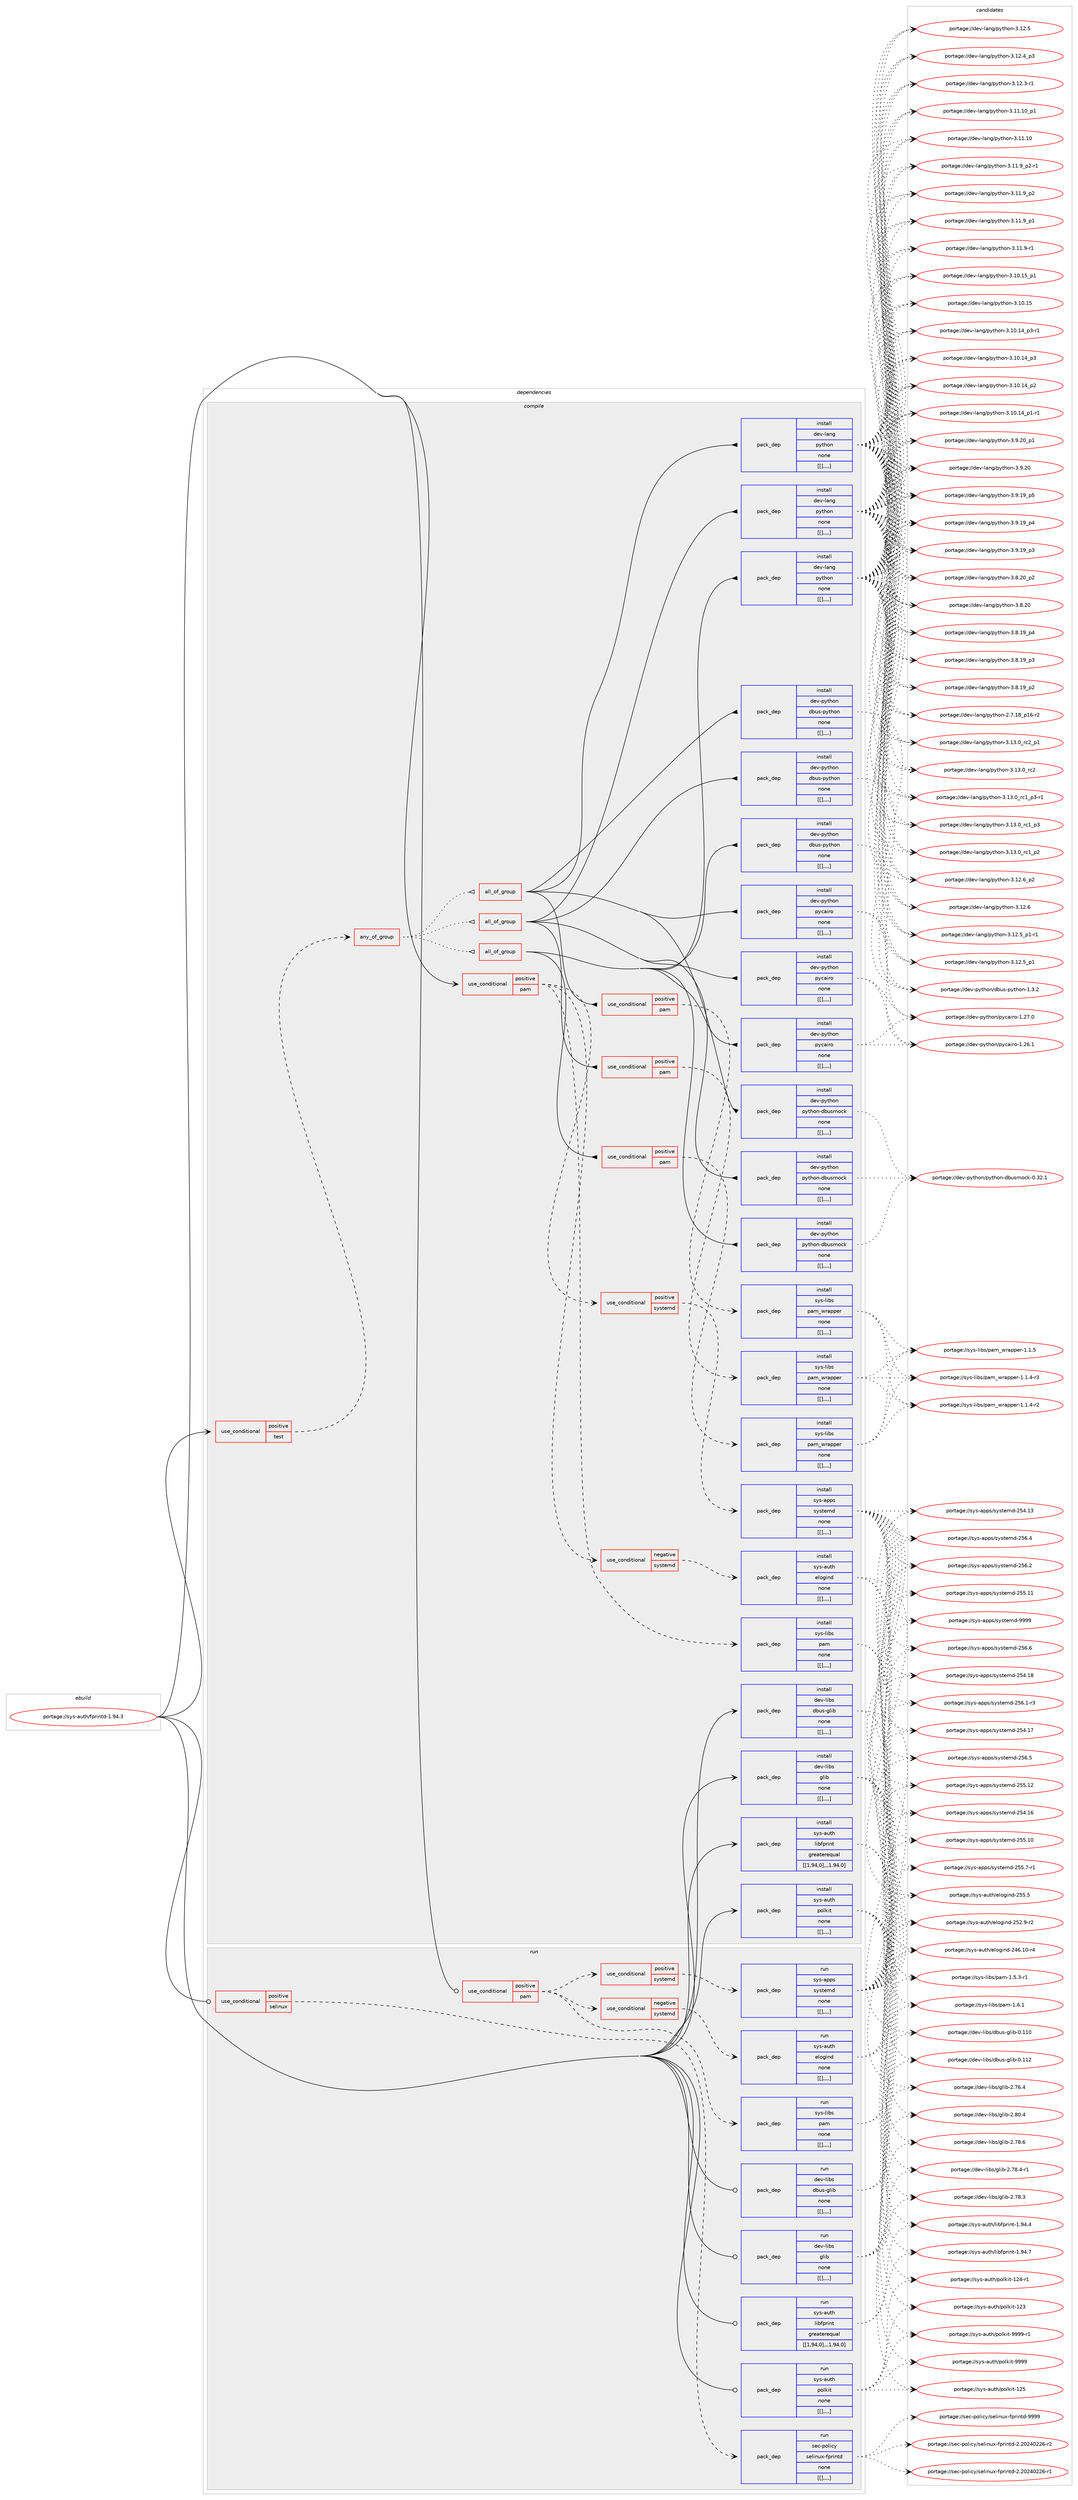 digraph prolog {

# *************
# Graph options
# *************

newrank=true;
concentrate=true;
compound=true;
graph [rankdir=LR,fontname=Helvetica,fontsize=10,ranksep=1.5];#, ranksep=2.5, nodesep=0.2];
edge  [arrowhead=vee];
node  [fontname=Helvetica,fontsize=10];

# **********
# The ebuild
# **********

subgraph cluster_leftcol {
color=gray;
label=<<i>ebuild</i>>;
id [label="portage://sys-auth/fprintd-1.94.3", color=red, width=4, href="../sys-auth/fprintd-1.94.3.svg"];
}

# ****************
# The dependencies
# ****************

subgraph cluster_midcol {
color=gray;
label=<<i>dependencies</i>>;
subgraph cluster_compile {
fillcolor="#eeeeee";
style=filled;
label=<<i>compile</i>>;
subgraph cond8187 {
dependency21670 [label=<<TABLE BORDER="0" CELLBORDER="1" CELLSPACING="0" CELLPADDING="4"><TR><TD ROWSPAN="3" CELLPADDING="10">use_conditional</TD></TR><TR><TD>positive</TD></TR><TR><TD>pam</TD></TR></TABLE>>, shape=none, color=red];
subgraph pack13427 {
dependency21671 [label=<<TABLE BORDER="0" CELLBORDER="1" CELLSPACING="0" CELLPADDING="4" WIDTH="220"><TR><TD ROWSPAN="6" CELLPADDING="30">pack_dep</TD></TR><TR><TD WIDTH="110">install</TD></TR><TR><TD>sys-libs</TD></TR><TR><TD>pam</TD></TR><TR><TD>none</TD></TR><TR><TD>[[],,,,]</TD></TR></TABLE>>, shape=none, color=blue];
}
dependency21670:e -> dependency21671:w [weight=20,style="dashed",arrowhead="vee"];
subgraph cond8188 {
dependency21672 [label=<<TABLE BORDER="0" CELLBORDER="1" CELLSPACING="0" CELLPADDING="4"><TR><TD ROWSPAN="3" CELLPADDING="10">use_conditional</TD></TR><TR><TD>positive</TD></TR><TR><TD>systemd</TD></TR></TABLE>>, shape=none, color=red];
subgraph pack13428 {
dependency21673 [label=<<TABLE BORDER="0" CELLBORDER="1" CELLSPACING="0" CELLPADDING="4" WIDTH="220"><TR><TD ROWSPAN="6" CELLPADDING="30">pack_dep</TD></TR><TR><TD WIDTH="110">install</TD></TR><TR><TD>sys-apps</TD></TR><TR><TD>systemd</TD></TR><TR><TD>none</TD></TR><TR><TD>[[],,,,]</TD></TR></TABLE>>, shape=none, color=blue];
}
dependency21672:e -> dependency21673:w [weight=20,style="dashed",arrowhead="vee"];
}
dependency21670:e -> dependency21672:w [weight=20,style="dashed",arrowhead="vee"];
subgraph cond8189 {
dependency21674 [label=<<TABLE BORDER="0" CELLBORDER="1" CELLSPACING="0" CELLPADDING="4"><TR><TD ROWSPAN="3" CELLPADDING="10">use_conditional</TD></TR><TR><TD>negative</TD></TR><TR><TD>systemd</TD></TR></TABLE>>, shape=none, color=red];
subgraph pack13429 {
dependency21675 [label=<<TABLE BORDER="0" CELLBORDER="1" CELLSPACING="0" CELLPADDING="4" WIDTH="220"><TR><TD ROWSPAN="6" CELLPADDING="30">pack_dep</TD></TR><TR><TD WIDTH="110">install</TD></TR><TR><TD>sys-auth</TD></TR><TR><TD>elogind</TD></TR><TR><TD>none</TD></TR><TR><TD>[[],,,,]</TD></TR></TABLE>>, shape=none, color=blue];
}
dependency21674:e -> dependency21675:w [weight=20,style="dashed",arrowhead="vee"];
}
dependency21670:e -> dependency21674:w [weight=20,style="dashed",arrowhead="vee"];
}
id:e -> dependency21670:w [weight=20,style="solid",arrowhead="vee"];
subgraph cond8190 {
dependency21676 [label=<<TABLE BORDER="0" CELLBORDER="1" CELLSPACING="0" CELLPADDING="4"><TR><TD ROWSPAN="3" CELLPADDING="10">use_conditional</TD></TR><TR><TD>positive</TD></TR><TR><TD>test</TD></TR></TABLE>>, shape=none, color=red];
subgraph any52 {
dependency21677 [label=<<TABLE BORDER="0" CELLBORDER="1" CELLSPACING="0" CELLPADDING="4"><TR><TD CELLPADDING="10">any_of_group</TD></TR></TABLE>>, shape=none, color=red];subgraph all7 {
dependency21678 [label=<<TABLE BORDER="0" CELLBORDER="1" CELLSPACING="0" CELLPADDING="4"><TR><TD CELLPADDING="10">all_of_group</TD></TR></TABLE>>, shape=none, color=red];subgraph pack13430 {
dependency21679 [label=<<TABLE BORDER="0" CELLBORDER="1" CELLSPACING="0" CELLPADDING="4" WIDTH="220"><TR><TD ROWSPAN="6" CELLPADDING="30">pack_dep</TD></TR><TR><TD WIDTH="110">install</TD></TR><TR><TD>dev-lang</TD></TR><TR><TD>python</TD></TR><TR><TD>none</TD></TR><TR><TD>[[],,,,]</TD></TR></TABLE>>, shape=none, color=blue];
}
dependency21678:e -> dependency21679:w [weight=20,style="solid",arrowhead="inv"];
subgraph pack13431 {
dependency21680 [label=<<TABLE BORDER="0" CELLBORDER="1" CELLSPACING="0" CELLPADDING="4" WIDTH="220"><TR><TD ROWSPAN="6" CELLPADDING="30">pack_dep</TD></TR><TR><TD WIDTH="110">install</TD></TR><TR><TD>dev-python</TD></TR><TR><TD>python-dbusmock</TD></TR><TR><TD>none</TD></TR><TR><TD>[[],,,,]</TD></TR></TABLE>>, shape=none, color=blue];
}
dependency21678:e -> dependency21680:w [weight=20,style="solid",arrowhead="inv"];
subgraph pack13432 {
dependency21681 [label=<<TABLE BORDER="0" CELLBORDER="1" CELLSPACING="0" CELLPADDING="4" WIDTH="220"><TR><TD ROWSPAN="6" CELLPADDING="30">pack_dep</TD></TR><TR><TD WIDTH="110">install</TD></TR><TR><TD>dev-python</TD></TR><TR><TD>dbus-python</TD></TR><TR><TD>none</TD></TR><TR><TD>[[],,,,]</TD></TR></TABLE>>, shape=none, color=blue];
}
dependency21678:e -> dependency21681:w [weight=20,style="solid",arrowhead="inv"];
subgraph pack13433 {
dependency21682 [label=<<TABLE BORDER="0" CELLBORDER="1" CELLSPACING="0" CELLPADDING="4" WIDTH="220"><TR><TD ROWSPAN="6" CELLPADDING="30">pack_dep</TD></TR><TR><TD WIDTH="110">install</TD></TR><TR><TD>dev-python</TD></TR><TR><TD>pycairo</TD></TR><TR><TD>none</TD></TR><TR><TD>[[],,,,]</TD></TR></TABLE>>, shape=none, color=blue];
}
dependency21678:e -> dependency21682:w [weight=20,style="solid",arrowhead="inv"];
subgraph cond8191 {
dependency21683 [label=<<TABLE BORDER="0" CELLBORDER="1" CELLSPACING="0" CELLPADDING="4"><TR><TD ROWSPAN="3" CELLPADDING="10">use_conditional</TD></TR><TR><TD>positive</TD></TR><TR><TD>pam</TD></TR></TABLE>>, shape=none, color=red];
subgraph pack13434 {
dependency21684 [label=<<TABLE BORDER="0" CELLBORDER="1" CELLSPACING="0" CELLPADDING="4" WIDTH="220"><TR><TD ROWSPAN="6" CELLPADDING="30">pack_dep</TD></TR><TR><TD WIDTH="110">install</TD></TR><TR><TD>sys-libs</TD></TR><TR><TD>pam_wrapper</TD></TR><TR><TD>none</TD></TR><TR><TD>[[],,,,]</TD></TR></TABLE>>, shape=none, color=blue];
}
dependency21683:e -> dependency21684:w [weight=20,style="dashed",arrowhead="vee"];
}
dependency21678:e -> dependency21683:w [weight=20,style="solid",arrowhead="inv"];
}
dependency21677:e -> dependency21678:w [weight=20,style="dotted",arrowhead="oinv"];
subgraph all8 {
dependency21685 [label=<<TABLE BORDER="0" CELLBORDER="1" CELLSPACING="0" CELLPADDING="4"><TR><TD CELLPADDING="10">all_of_group</TD></TR></TABLE>>, shape=none, color=red];subgraph pack13435 {
dependency21686 [label=<<TABLE BORDER="0" CELLBORDER="1" CELLSPACING="0" CELLPADDING="4" WIDTH="220"><TR><TD ROWSPAN="6" CELLPADDING="30">pack_dep</TD></TR><TR><TD WIDTH="110">install</TD></TR><TR><TD>dev-lang</TD></TR><TR><TD>python</TD></TR><TR><TD>none</TD></TR><TR><TD>[[],,,,]</TD></TR></TABLE>>, shape=none, color=blue];
}
dependency21685:e -> dependency21686:w [weight=20,style="solid",arrowhead="inv"];
subgraph pack13436 {
dependency21687 [label=<<TABLE BORDER="0" CELLBORDER="1" CELLSPACING="0" CELLPADDING="4" WIDTH="220"><TR><TD ROWSPAN="6" CELLPADDING="30">pack_dep</TD></TR><TR><TD WIDTH="110">install</TD></TR><TR><TD>dev-python</TD></TR><TR><TD>python-dbusmock</TD></TR><TR><TD>none</TD></TR><TR><TD>[[],,,,]</TD></TR></TABLE>>, shape=none, color=blue];
}
dependency21685:e -> dependency21687:w [weight=20,style="solid",arrowhead="inv"];
subgraph pack13437 {
dependency21688 [label=<<TABLE BORDER="0" CELLBORDER="1" CELLSPACING="0" CELLPADDING="4" WIDTH="220"><TR><TD ROWSPAN="6" CELLPADDING="30">pack_dep</TD></TR><TR><TD WIDTH="110">install</TD></TR><TR><TD>dev-python</TD></TR><TR><TD>dbus-python</TD></TR><TR><TD>none</TD></TR><TR><TD>[[],,,,]</TD></TR></TABLE>>, shape=none, color=blue];
}
dependency21685:e -> dependency21688:w [weight=20,style="solid",arrowhead="inv"];
subgraph pack13438 {
dependency21689 [label=<<TABLE BORDER="0" CELLBORDER="1" CELLSPACING="0" CELLPADDING="4" WIDTH="220"><TR><TD ROWSPAN="6" CELLPADDING="30">pack_dep</TD></TR><TR><TD WIDTH="110">install</TD></TR><TR><TD>dev-python</TD></TR><TR><TD>pycairo</TD></TR><TR><TD>none</TD></TR><TR><TD>[[],,,,]</TD></TR></TABLE>>, shape=none, color=blue];
}
dependency21685:e -> dependency21689:w [weight=20,style="solid",arrowhead="inv"];
subgraph cond8192 {
dependency21690 [label=<<TABLE BORDER="0" CELLBORDER="1" CELLSPACING="0" CELLPADDING="4"><TR><TD ROWSPAN="3" CELLPADDING="10">use_conditional</TD></TR><TR><TD>positive</TD></TR><TR><TD>pam</TD></TR></TABLE>>, shape=none, color=red];
subgraph pack13439 {
dependency21691 [label=<<TABLE BORDER="0" CELLBORDER="1" CELLSPACING="0" CELLPADDING="4" WIDTH="220"><TR><TD ROWSPAN="6" CELLPADDING="30">pack_dep</TD></TR><TR><TD WIDTH="110">install</TD></TR><TR><TD>sys-libs</TD></TR><TR><TD>pam_wrapper</TD></TR><TR><TD>none</TD></TR><TR><TD>[[],,,,]</TD></TR></TABLE>>, shape=none, color=blue];
}
dependency21690:e -> dependency21691:w [weight=20,style="dashed",arrowhead="vee"];
}
dependency21685:e -> dependency21690:w [weight=20,style="solid",arrowhead="inv"];
}
dependency21677:e -> dependency21685:w [weight=20,style="dotted",arrowhead="oinv"];
subgraph all9 {
dependency21692 [label=<<TABLE BORDER="0" CELLBORDER="1" CELLSPACING="0" CELLPADDING="4"><TR><TD CELLPADDING="10">all_of_group</TD></TR></TABLE>>, shape=none, color=red];subgraph pack13440 {
dependency21693 [label=<<TABLE BORDER="0" CELLBORDER="1" CELLSPACING="0" CELLPADDING="4" WIDTH="220"><TR><TD ROWSPAN="6" CELLPADDING="30">pack_dep</TD></TR><TR><TD WIDTH="110">install</TD></TR><TR><TD>dev-lang</TD></TR><TR><TD>python</TD></TR><TR><TD>none</TD></TR><TR><TD>[[],,,,]</TD></TR></TABLE>>, shape=none, color=blue];
}
dependency21692:e -> dependency21693:w [weight=20,style="solid",arrowhead="inv"];
subgraph pack13441 {
dependency21694 [label=<<TABLE BORDER="0" CELLBORDER="1" CELLSPACING="0" CELLPADDING="4" WIDTH="220"><TR><TD ROWSPAN="6" CELLPADDING="30">pack_dep</TD></TR><TR><TD WIDTH="110">install</TD></TR><TR><TD>dev-python</TD></TR><TR><TD>python-dbusmock</TD></TR><TR><TD>none</TD></TR><TR><TD>[[],,,,]</TD></TR></TABLE>>, shape=none, color=blue];
}
dependency21692:e -> dependency21694:w [weight=20,style="solid",arrowhead="inv"];
subgraph pack13442 {
dependency21695 [label=<<TABLE BORDER="0" CELLBORDER="1" CELLSPACING="0" CELLPADDING="4" WIDTH="220"><TR><TD ROWSPAN="6" CELLPADDING="30">pack_dep</TD></TR><TR><TD WIDTH="110">install</TD></TR><TR><TD>dev-python</TD></TR><TR><TD>dbus-python</TD></TR><TR><TD>none</TD></TR><TR><TD>[[],,,,]</TD></TR></TABLE>>, shape=none, color=blue];
}
dependency21692:e -> dependency21695:w [weight=20,style="solid",arrowhead="inv"];
subgraph pack13443 {
dependency21696 [label=<<TABLE BORDER="0" CELLBORDER="1" CELLSPACING="0" CELLPADDING="4" WIDTH="220"><TR><TD ROWSPAN="6" CELLPADDING="30">pack_dep</TD></TR><TR><TD WIDTH="110">install</TD></TR><TR><TD>dev-python</TD></TR><TR><TD>pycairo</TD></TR><TR><TD>none</TD></TR><TR><TD>[[],,,,]</TD></TR></TABLE>>, shape=none, color=blue];
}
dependency21692:e -> dependency21696:w [weight=20,style="solid",arrowhead="inv"];
subgraph cond8193 {
dependency21697 [label=<<TABLE BORDER="0" CELLBORDER="1" CELLSPACING="0" CELLPADDING="4"><TR><TD ROWSPAN="3" CELLPADDING="10">use_conditional</TD></TR><TR><TD>positive</TD></TR><TR><TD>pam</TD></TR></TABLE>>, shape=none, color=red];
subgraph pack13444 {
dependency21698 [label=<<TABLE BORDER="0" CELLBORDER="1" CELLSPACING="0" CELLPADDING="4" WIDTH="220"><TR><TD ROWSPAN="6" CELLPADDING="30">pack_dep</TD></TR><TR><TD WIDTH="110">install</TD></TR><TR><TD>sys-libs</TD></TR><TR><TD>pam_wrapper</TD></TR><TR><TD>none</TD></TR><TR><TD>[[],,,,]</TD></TR></TABLE>>, shape=none, color=blue];
}
dependency21697:e -> dependency21698:w [weight=20,style="dashed",arrowhead="vee"];
}
dependency21692:e -> dependency21697:w [weight=20,style="solid",arrowhead="inv"];
}
dependency21677:e -> dependency21692:w [weight=20,style="dotted",arrowhead="oinv"];
}
dependency21676:e -> dependency21677:w [weight=20,style="dashed",arrowhead="vee"];
}
id:e -> dependency21676:w [weight=20,style="solid",arrowhead="vee"];
subgraph pack13445 {
dependency21699 [label=<<TABLE BORDER="0" CELLBORDER="1" CELLSPACING="0" CELLPADDING="4" WIDTH="220"><TR><TD ROWSPAN="6" CELLPADDING="30">pack_dep</TD></TR><TR><TD WIDTH="110">install</TD></TR><TR><TD>dev-libs</TD></TR><TR><TD>dbus-glib</TD></TR><TR><TD>none</TD></TR><TR><TD>[[],,,,]</TD></TR></TABLE>>, shape=none, color=blue];
}
id:e -> dependency21699:w [weight=20,style="solid",arrowhead="vee"];
subgraph pack13446 {
dependency21700 [label=<<TABLE BORDER="0" CELLBORDER="1" CELLSPACING="0" CELLPADDING="4" WIDTH="220"><TR><TD ROWSPAN="6" CELLPADDING="30">pack_dep</TD></TR><TR><TD WIDTH="110">install</TD></TR><TR><TD>dev-libs</TD></TR><TR><TD>glib</TD></TR><TR><TD>none</TD></TR><TR><TD>[[],,,,]</TD></TR></TABLE>>, shape=none, color=blue];
}
id:e -> dependency21700:w [weight=20,style="solid",arrowhead="vee"];
subgraph pack13447 {
dependency21701 [label=<<TABLE BORDER="0" CELLBORDER="1" CELLSPACING="0" CELLPADDING="4" WIDTH="220"><TR><TD ROWSPAN="6" CELLPADDING="30">pack_dep</TD></TR><TR><TD WIDTH="110">install</TD></TR><TR><TD>sys-auth</TD></TR><TR><TD>libfprint</TD></TR><TR><TD>greaterequal</TD></TR><TR><TD>[[1,94,0],,,1.94.0]</TD></TR></TABLE>>, shape=none, color=blue];
}
id:e -> dependency21701:w [weight=20,style="solid",arrowhead="vee"];
subgraph pack13448 {
dependency21702 [label=<<TABLE BORDER="0" CELLBORDER="1" CELLSPACING="0" CELLPADDING="4" WIDTH="220"><TR><TD ROWSPAN="6" CELLPADDING="30">pack_dep</TD></TR><TR><TD WIDTH="110">install</TD></TR><TR><TD>sys-auth</TD></TR><TR><TD>polkit</TD></TR><TR><TD>none</TD></TR><TR><TD>[[],,,,]</TD></TR></TABLE>>, shape=none, color=blue];
}
id:e -> dependency21702:w [weight=20,style="solid",arrowhead="vee"];
}
subgraph cluster_compileandrun {
fillcolor="#eeeeee";
style=filled;
label=<<i>compile and run</i>>;
}
subgraph cluster_run {
fillcolor="#eeeeee";
style=filled;
label=<<i>run</i>>;
subgraph cond8194 {
dependency21703 [label=<<TABLE BORDER="0" CELLBORDER="1" CELLSPACING="0" CELLPADDING="4"><TR><TD ROWSPAN="3" CELLPADDING="10">use_conditional</TD></TR><TR><TD>positive</TD></TR><TR><TD>pam</TD></TR></TABLE>>, shape=none, color=red];
subgraph pack13449 {
dependency21704 [label=<<TABLE BORDER="0" CELLBORDER="1" CELLSPACING="0" CELLPADDING="4" WIDTH="220"><TR><TD ROWSPAN="6" CELLPADDING="30">pack_dep</TD></TR><TR><TD WIDTH="110">run</TD></TR><TR><TD>sys-libs</TD></TR><TR><TD>pam</TD></TR><TR><TD>none</TD></TR><TR><TD>[[],,,,]</TD></TR></TABLE>>, shape=none, color=blue];
}
dependency21703:e -> dependency21704:w [weight=20,style="dashed",arrowhead="vee"];
subgraph cond8195 {
dependency21705 [label=<<TABLE BORDER="0" CELLBORDER="1" CELLSPACING="0" CELLPADDING="4"><TR><TD ROWSPAN="3" CELLPADDING="10">use_conditional</TD></TR><TR><TD>positive</TD></TR><TR><TD>systemd</TD></TR></TABLE>>, shape=none, color=red];
subgraph pack13450 {
dependency21706 [label=<<TABLE BORDER="0" CELLBORDER="1" CELLSPACING="0" CELLPADDING="4" WIDTH="220"><TR><TD ROWSPAN="6" CELLPADDING="30">pack_dep</TD></TR><TR><TD WIDTH="110">run</TD></TR><TR><TD>sys-apps</TD></TR><TR><TD>systemd</TD></TR><TR><TD>none</TD></TR><TR><TD>[[],,,,]</TD></TR></TABLE>>, shape=none, color=blue];
}
dependency21705:e -> dependency21706:w [weight=20,style="dashed",arrowhead="vee"];
}
dependency21703:e -> dependency21705:w [weight=20,style="dashed",arrowhead="vee"];
subgraph cond8196 {
dependency21707 [label=<<TABLE BORDER="0" CELLBORDER="1" CELLSPACING="0" CELLPADDING="4"><TR><TD ROWSPAN="3" CELLPADDING="10">use_conditional</TD></TR><TR><TD>negative</TD></TR><TR><TD>systemd</TD></TR></TABLE>>, shape=none, color=red];
subgraph pack13451 {
dependency21708 [label=<<TABLE BORDER="0" CELLBORDER="1" CELLSPACING="0" CELLPADDING="4" WIDTH="220"><TR><TD ROWSPAN="6" CELLPADDING="30">pack_dep</TD></TR><TR><TD WIDTH="110">run</TD></TR><TR><TD>sys-auth</TD></TR><TR><TD>elogind</TD></TR><TR><TD>none</TD></TR><TR><TD>[[],,,,]</TD></TR></TABLE>>, shape=none, color=blue];
}
dependency21707:e -> dependency21708:w [weight=20,style="dashed",arrowhead="vee"];
}
dependency21703:e -> dependency21707:w [weight=20,style="dashed",arrowhead="vee"];
}
id:e -> dependency21703:w [weight=20,style="solid",arrowhead="odot"];
subgraph cond8197 {
dependency21709 [label=<<TABLE BORDER="0" CELLBORDER="1" CELLSPACING="0" CELLPADDING="4"><TR><TD ROWSPAN="3" CELLPADDING="10">use_conditional</TD></TR><TR><TD>positive</TD></TR><TR><TD>selinux</TD></TR></TABLE>>, shape=none, color=red];
subgraph pack13452 {
dependency21710 [label=<<TABLE BORDER="0" CELLBORDER="1" CELLSPACING="0" CELLPADDING="4" WIDTH="220"><TR><TD ROWSPAN="6" CELLPADDING="30">pack_dep</TD></TR><TR><TD WIDTH="110">run</TD></TR><TR><TD>sec-policy</TD></TR><TR><TD>selinux-fprintd</TD></TR><TR><TD>none</TD></TR><TR><TD>[[],,,,]</TD></TR></TABLE>>, shape=none, color=blue];
}
dependency21709:e -> dependency21710:w [weight=20,style="dashed",arrowhead="vee"];
}
id:e -> dependency21709:w [weight=20,style="solid",arrowhead="odot"];
subgraph pack13453 {
dependency21711 [label=<<TABLE BORDER="0" CELLBORDER="1" CELLSPACING="0" CELLPADDING="4" WIDTH="220"><TR><TD ROWSPAN="6" CELLPADDING="30">pack_dep</TD></TR><TR><TD WIDTH="110">run</TD></TR><TR><TD>dev-libs</TD></TR><TR><TD>dbus-glib</TD></TR><TR><TD>none</TD></TR><TR><TD>[[],,,,]</TD></TR></TABLE>>, shape=none, color=blue];
}
id:e -> dependency21711:w [weight=20,style="solid",arrowhead="odot"];
subgraph pack13454 {
dependency21712 [label=<<TABLE BORDER="0" CELLBORDER="1" CELLSPACING="0" CELLPADDING="4" WIDTH="220"><TR><TD ROWSPAN="6" CELLPADDING="30">pack_dep</TD></TR><TR><TD WIDTH="110">run</TD></TR><TR><TD>dev-libs</TD></TR><TR><TD>glib</TD></TR><TR><TD>none</TD></TR><TR><TD>[[],,,,]</TD></TR></TABLE>>, shape=none, color=blue];
}
id:e -> dependency21712:w [weight=20,style="solid",arrowhead="odot"];
subgraph pack13455 {
dependency21713 [label=<<TABLE BORDER="0" CELLBORDER="1" CELLSPACING="0" CELLPADDING="4" WIDTH="220"><TR><TD ROWSPAN="6" CELLPADDING="30">pack_dep</TD></TR><TR><TD WIDTH="110">run</TD></TR><TR><TD>sys-auth</TD></TR><TR><TD>libfprint</TD></TR><TR><TD>greaterequal</TD></TR><TR><TD>[[1,94,0],,,1.94.0]</TD></TR></TABLE>>, shape=none, color=blue];
}
id:e -> dependency21713:w [weight=20,style="solid",arrowhead="odot"];
subgraph pack13456 {
dependency21714 [label=<<TABLE BORDER="0" CELLBORDER="1" CELLSPACING="0" CELLPADDING="4" WIDTH="220"><TR><TD ROWSPAN="6" CELLPADDING="30">pack_dep</TD></TR><TR><TD WIDTH="110">run</TD></TR><TR><TD>sys-auth</TD></TR><TR><TD>polkit</TD></TR><TR><TD>none</TD></TR><TR><TD>[[],,,,]</TD></TR></TABLE>>, shape=none, color=blue];
}
id:e -> dependency21714:w [weight=20,style="solid",arrowhead="odot"];
}
}

# **************
# The candidates
# **************

subgraph cluster_choices {
rank=same;
color=gray;
label=<<i>candidates</i>>;

subgraph choice13427 {
color=black;
nodesep=1;
choice11512111545108105981154711297109454946544649 [label="portage://sys-libs/pam-1.6.1", color=red, width=4,href="../sys-libs/pam-1.6.1.svg"];
choice115121115451081059811547112971094549465346514511449 [label="portage://sys-libs/pam-1.5.3-r1", color=red, width=4,href="../sys-libs/pam-1.5.3-r1.svg"];
dependency21671:e -> choice11512111545108105981154711297109454946544649:w [style=dotted,weight="100"];
dependency21671:e -> choice115121115451081059811547112971094549465346514511449:w [style=dotted,weight="100"];
}
subgraph choice13428 {
color=black;
nodesep=1;
choice1151211154597112112115471151211151161011091004557575757 [label="portage://sys-apps/systemd-9999", color=red, width=4,href="../sys-apps/systemd-9999.svg"];
choice115121115459711211211547115121115116101109100455053544654 [label="portage://sys-apps/systemd-256.6", color=red, width=4,href="../sys-apps/systemd-256.6.svg"];
choice115121115459711211211547115121115116101109100455053544653 [label="portage://sys-apps/systemd-256.5", color=red, width=4,href="../sys-apps/systemd-256.5.svg"];
choice115121115459711211211547115121115116101109100455053544652 [label="portage://sys-apps/systemd-256.4", color=red, width=4,href="../sys-apps/systemd-256.4.svg"];
choice115121115459711211211547115121115116101109100455053544650 [label="portage://sys-apps/systemd-256.2", color=red, width=4,href="../sys-apps/systemd-256.2.svg"];
choice1151211154597112112115471151211151161011091004550535446494511451 [label="portage://sys-apps/systemd-256.1-r3", color=red, width=4,href="../sys-apps/systemd-256.1-r3.svg"];
choice11512111545971121121154711512111511610110910045505353464950 [label="portage://sys-apps/systemd-255.12", color=red, width=4,href="../sys-apps/systemd-255.12.svg"];
choice11512111545971121121154711512111511610110910045505353464949 [label="portage://sys-apps/systemd-255.11", color=red, width=4,href="../sys-apps/systemd-255.11.svg"];
choice11512111545971121121154711512111511610110910045505353464948 [label="portage://sys-apps/systemd-255.10", color=red, width=4,href="../sys-apps/systemd-255.10.svg"];
choice1151211154597112112115471151211151161011091004550535346554511449 [label="portage://sys-apps/systemd-255.7-r1", color=red, width=4,href="../sys-apps/systemd-255.7-r1.svg"];
choice11512111545971121121154711512111511610110910045505352464956 [label="portage://sys-apps/systemd-254.18", color=red, width=4,href="../sys-apps/systemd-254.18.svg"];
choice11512111545971121121154711512111511610110910045505352464955 [label="portage://sys-apps/systemd-254.17", color=red, width=4,href="../sys-apps/systemd-254.17.svg"];
choice11512111545971121121154711512111511610110910045505352464954 [label="portage://sys-apps/systemd-254.16", color=red, width=4,href="../sys-apps/systemd-254.16.svg"];
choice11512111545971121121154711512111511610110910045505352464951 [label="portage://sys-apps/systemd-254.13", color=red, width=4,href="../sys-apps/systemd-254.13.svg"];
dependency21673:e -> choice1151211154597112112115471151211151161011091004557575757:w [style=dotted,weight="100"];
dependency21673:e -> choice115121115459711211211547115121115116101109100455053544654:w [style=dotted,weight="100"];
dependency21673:e -> choice115121115459711211211547115121115116101109100455053544653:w [style=dotted,weight="100"];
dependency21673:e -> choice115121115459711211211547115121115116101109100455053544652:w [style=dotted,weight="100"];
dependency21673:e -> choice115121115459711211211547115121115116101109100455053544650:w [style=dotted,weight="100"];
dependency21673:e -> choice1151211154597112112115471151211151161011091004550535446494511451:w [style=dotted,weight="100"];
dependency21673:e -> choice11512111545971121121154711512111511610110910045505353464950:w [style=dotted,weight="100"];
dependency21673:e -> choice11512111545971121121154711512111511610110910045505353464949:w [style=dotted,weight="100"];
dependency21673:e -> choice11512111545971121121154711512111511610110910045505353464948:w [style=dotted,weight="100"];
dependency21673:e -> choice1151211154597112112115471151211151161011091004550535346554511449:w [style=dotted,weight="100"];
dependency21673:e -> choice11512111545971121121154711512111511610110910045505352464956:w [style=dotted,weight="100"];
dependency21673:e -> choice11512111545971121121154711512111511610110910045505352464955:w [style=dotted,weight="100"];
dependency21673:e -> choice11512111545971121121154711512111511610110910045505352464954:w [style=dotted,weight="100"];
dependency21673:e -> choice11512111545971121121154711512111511610110910045505352464951:w [style=dotted,weight="100"];
}
subgraph choice13429 {
color=black;
nodesep=1;
choice115121115459711711610447101108111103105110100455053534653 [label="portage://sys-auth/elogind-255.5", color=red, width=4,href="../sys-auth/elogind-255.5.svg"];
choice1151211154597117116104471011081111031051101004550535046574511450 [label="portage://sys-auth/elogind-252.9-r2", color=red, width=4,href="../sys-auth/elogind-252.9-r2.svg"];
choice115121115459711711610447101108111103105110100455052544649484511452 [label="portage://sys-auth/elogind-246.10-r4", color=red, width=4,href="../sys-auth/elogind-246.10-r4.svg"];
dependency21675:e -> choice115121115459711711610447101108111103105110100455053534653:w [style=dotted,weight="100"];
dependency21675:e -> choice1151211154597117116104471011081111031051101004550535046574511450:w [style=dotted,weight="100"];
dependency21675:e -> choice115121115459711711610447101108111103105110100455052544649484511452:w [style=dotted,weight="100"];
}
subgraph choice13430 {
color=black;
nodesep=1;
choice100101118451089711010347112121116104111110455146495146489511499509511249 [label="portage://dev-lang/python-3.13.0_rc2_p1", color=red, width=4,href="../dev-lang/python-3.13.0_rc2_p1.svg"];
choice10010111845108971101034711212111610411111045514649514648951149950 [label="portage://dev-lang/python-3.13.0_rc2", color=red, width=4,href="../dev-lang/python-3.13.0_rc2.svg"];
choice1001011184510897110103471121211161041111104551464951464895114994995112514511449 [label="portage://dev-lang/python-3.13.0_rc1_p3-r1", color=red, width=4,href="../dev-lang/python-3.13.0_rc1_p3-r1.svg"];
choice100101118451089711010347112121116104111110455146495146489511499499511251 [label="portage://dev-lang/python-3.13.0_rc1_p3", color=red, width=4,href="../dev-lang/python-3.13.0_rc1_p3.svg"];
choice100101118451089711010347112121116104111110455146495146489511499499511250 [label="portage://dev-lang/python-3.13.0_rc1_p2", color=red, width=4,href="../dev-lang/python-3.13.0_rc1_p2.svg"];
choice100101118451089711010347112121116104111110455146495046549511250 [label="portage://dev-lang/python-3.12.6_p2", color=red, width=4,href="../dev-lang/python-3.12.6_p2.svg"];
choice10010111845108971101034711212111610411111045514649504654 [label="portage://dev-lang/python-3.12.6", color=red, width=4,href="../dev-lang/python-3.12.6.svg"];
choice1001011184510897110103471121211161041111104551464950465395112494511449 [label="portage://dev-lang/python-3.12.5_p1-r1", color=red, width=4,href="../dev-lang/python-3.12.5_p1-r1.svg"];
choice100101118451089711010347112121116104111110455146495046539511249 [label="portage://dev-lang/python-3.12.5_p1", color=red, width=4,href="../dev-lang/python-3.12.5_p1.svg"];
choice10010111845108971101034711212111610411111045514649504653 [label="portage://dev-lang/python-3.12.5", color=red, width=4,href="../dev-lang/python-3.12.5.svg"];
choice100101118451089711010347112121116104111110455146495046529511251 [label="portage://dev-lang/python-3.12.4_p3", color=red, width=4,href="../dev-lang/python-3.12.4_p3.svg"];
choice100101118451089711010347112121116104111110455146495046514511449 [label="portage://dev-lang/python-3.12.3-r1", color=red, width=4,href="../dev-lang/python-3.12.3-r1.svg"];
choice10010111845108971101034711212111610411111045514649494649489511249 [label="portage://dev-lang/python-3.11.10_p1", color=red, width=4,href="../dev-lang/python-3.11.10_p1.svg"];
choice1001011184510897110103471121211161041111104551464949464948 [label="portage://dev-lang/python-3.11.10", color=red, width=4,href="../dev-lang/python-3.11.10.svg"];
choice1001011184510897110103471121211161041111104551464949465795112504511449 [label="portage://dev-lang/python-3.11.9_p2-r1", color=red, width=4,href="../dev-lang/python-3.11.9_p2-r1.svg"];
choice100101118451089711010347112121116104111110455146494946579511250 [label="portage://dev-lang/python-3.11.9_p2", color=red, width=4,href="../dev-lang/python-3.11.9_p2.svg"];
choice100101118451089711010347112121116104111110455146494946579511249 [label="portage://dev-lang/python-3.11.9_p1", color=red, width=4,href="../dev-lang/python-3.11.9_p1.svg"];
choice100101118451089711010347112121116104111110455146494946574511449 [label="portage://dev-lang/python-3.11.9-r1", color=red, width=4,href="../dev-lang/python-3.11.9-r1.svg"];
choice10010111845108971101034711212111610411111045514649484649539511249 [label="portage://dev-lang/python-3.10.15_p1", color=red, width=4,href="../dev-lang/python-3.10.15_p1.svg"];
choice1001011184510897110103471121211161041111104551464948464953 [label="portage://dev-lang/python-3.10.15", color=red, width=4,href="../dev-lang/python-3.10.15.svg"];
choice100101118451089711010347112121116104111110455146494846495295112514511449 [label="portage://dev-lang/python-3.10.14_p3-r1", color=red, width=4,href="../dev-lang/python-3.10.14_p3-r1.svg"];
choice10010111845108971101034711212111610411111045514649484649529511251 [label="portage://dev-lang/python-3.10.14_p3", color=red, width=4,href="../dev-lang/python-3.10.14_p3.svg"];
choice10010111845108971101034711212111610411111045514649484649529511250 [label="portage://dev-lang/python-3.10.14_p2", color=red, width=4,href="../dev-lang/python-3.10.14_p2.svg"];
choice100101118451089711010347112121116104111110455146494846495295112494511449 [label="portage://dev-lang/python-3.10.14_p1-r1", color=red, width=4,href="../dev-lang/python-3.10.14_p1-r1.svg"];
choice100101118451089711010347112121116104111110455146574650489511249 [label="portage://dev-lang/python-3.9.20_p1", color=red, width=4,href="../dev-lang/python-3.9.20_p1.svg"];
choice10010111845108971101034711212111610411111045514657465048 [label="portage://dev-lang/python-3.9.20", color=red, width=4,href="../dev-lang/python-3.9.20.svg"];
choice100101118451089711010347112121116104111110455146574649579511253 [label="portage://dev-lang/python-3.9.19_p5", color=red, width=4,href="../dev-lang/python-3.9.19_p5.svg"];
choice100101118451089711010347112121116104111110455146574649579511252 [label="portage://dev-lang/python-3.9.19_p4", color=red, width=4,href="../dev-lang/python-3.9.19_p4.svg"];
choice100101118451089711010347112121116104111110455146574649579511251 [label="portage://dev-lang/python-3.9.19_p3", color=red, width=4,href="../dev-lang/python-3.9.19_p3.svg"];
choice100101118451089711010347112121116104111110455146564650489511250 [label="portage://dev-lang/python-3.8.20_p2", color=red, width=4,href="../dev-lang/python-3.8.20_p2.svg"];
choice10010111845108971101034711212111610411111045514656465048 [label="portage://dev-lang/python-3.8.20", color=red, width=4,href="../dev-lang/python-3.8.20.svg"];
choice100101118451089711010347112121116104111110455146564649579511252 [label="portage://dev-lang/python-3.8.19_p4", color=red, width=4,href="../dev-lang/python-3.8.19_p4.svg"];
choice100101118451089711010347112121116104111110455146564649579511251 [label="portage://dev-lang/python-3.8.19_p3", color=red, width=4,href="../dev-lang/python-3.8.19_p3.svg"];
choice100101118451089711010347112121116104111110455146564649579511250 [label="portage://dev-lang/python-3.8.19_p2", color=red, width=4,href="../dev-lang/python-3.8.19_p2.svg"];
choice100101118451089711010347112121116104111110455046554649569511249544511450 [label="portage://dev-lang/python-2.7.18_p16-r2", color=red, width=4,href="../dev-lang/python-2.7.18_p16-r2.svg"];
dependency21679:e -> choice100101118451089711010347112121116104111110455146495146489511499509511249:w [style=dotted,weight="100"];
dependency21679:e -> choice10010111845108971101034711212111610411111045514649514648951149950:w [style=dotted,weight="100"];
dependency21679:e -> choice1001011184510897110103471121211161041111104551464951464895114994995112514511449:w [style=dotted,weight="100"];
dependency21679:e -> choice100101118451089711010347112121116104111110455146495146489511499499511251:w [style=dotted,weight="100"];
dependency21679:e -> choice100101118451089711010347112121116104111110455146495146489511499499511250:w [style=dotted,weight="100"];
dependency21679:e -> choice100101118451089711010347112121116104111110455146495046549511250:w [style=dotted,weight="100"];
dependency21679:e -> choice10010111845108971101034711212111610411111045514649504654:w [style=dotted,weight="100"];
dependency21679:e -> choice1001011184510897110103471121211161041111104551464950465395112494511449:w [style=dotted,weight="100"];
dependency21679:e -> choice100101118451089711010347112121116104111110455146495046539511249:w [style=dotted,weight="100"];
dependency21679:e -> choice10010111845108971101034711212111610411111045514649504653:w [style=dotted,weight="100"];
dependency21679:e -> choice100101118451089711010347112121116104111110455146495046529511251:w [style=dotted,weight="100"];
dependency21679:e -> choice100101118451089711010347112121116104111110455146495046514511449:w [style=dotted,weight="100"];
dependency21679:e -> choice10010111845108971101034711212111610411111045514649494649489511249:w [style=dotted,weight="100"];
dependency21679:e -> choice1001011184510897110103471121211161041111104551464949464948:w [style=dotted,weight="100"];
dependency21679:e -> choice1001011184510897110103471121211161041111104551464949465795112504511449:w [style=dotted,weight="100"];
dependency21679:e -> choice100101118451089711010347112121116104111110455146494946579511250:w [style=dotted,weight="100"];
dependency21679:e -> choice100101118451089711010347112121116104111110455146494946579511249:w [style=dotted,weight="100"];
dependency21679:e -> choice100101118451089711010347112121116104111110455146494946574511449:w [style=dotted,weight="100"];
dependency21679:e -> choice10010111845108971101034711212111610411111045514649484649539511249:w [style=dotted,weight="100"];
dependency21679:e -> choice1001011184510897110103471121211161041111104551464948464953:w [style=dotted,weight="100"];
dependency21679:e -> choice100101118451089711010347112121116104111110455146494846495295112514511449:w [style=dotted,weight="100"];
dependency21679:e -> choice10010111845108971101034711212111610411111045514649484649529511251:w [style=dotted,weight="100"];
dependency21679:e -> choice10010111845108971101034711212111610411111045514649484649529511250:w [style=dotted,weight="100"];
dependency21679:e -> choice100101118451089711010347112121116104111110455146494846495295112494511449:w [style=dotted,weight="100"];
dependency21679:e -> choice100101118451089711010347112121116104111110455146574650489511249:w [style=dotted,weight="100"];
dependency21679:e -> choice10010111845108971101034711212111610411111045514657465048:w [style=dotted,weight="100"];
dependency21679:e -> choice100101118451089711010347112121116104111110455146574649579511253:w [style=dotted,weight="100"];
dependency21679:e -> choice100101118451089711010347112121116104111110455146574649579511252:w [style=dotted,weight="100"];
dependency21679:e -> choice100101118451089711010347112121116104111110455146574649579511251:w [style=dotted,weight="100"];
dependency21679:e -> choice100101118451089711010347112121116104111110455146564650489511250:w [style=dotted,weight="100"];
dependency21679:e -> choice10010111845108971101034711212111610411111045514656465048:w [style=dotted,weight="100"];
dependency21679:e -> choice100101118451089711010347112121116104111110455146564649579511252:w [style=dotted,weight="100"];
dependency21679:e -> choice100101118451089711010347112121116104111110455146564649579511251:w [style=dotted,weight="100"];
dependency21679:e -> choice100101118451089711010347112121116104111110455146564649579511250:w [style=dotted,weight="100"];
dependency21679:e -> choice100101118451089711010347112121116104111110455046554649569511249544511450:w [style=dotted,weight="100"];
}
subgraph choice13431 {
color=black;
nodesep=1;
choice100101118451121211161041111104711212111610411111045100981171151091119910745484651504649 [label="portage://dev-python/python-dbusmock-0.32.1", color=red, width=4,href="../dev-python/python-dbusmock-0.32.1.svg"];
dependency21680:e -> choice100101118451121211161041111104711212111610411111045100981171151091119910745484651504649:w [style=dotted,weight="100"];
}
subgraph choice13432 {
color=black;
nodesep=1;
choice10010111845112121116104111110471009811711545112121116104111110454946514650 [label="portage://dev-python/dbus-python-1.3.2", color=red, width=4,href="../dev-python/dbus-python-1.3.2.svg"];
dependency21681:e -> choice10010111845112121116104111110471009811711545112121116104111110454946514650:w [style=dotted,weight="100"];
}
subgraph choice13433 {
color=black;
nodesep=1;
choice1001011184511212111610411111047112121999710511411145494650554648 [label="portage://dev-python/pycairo-1.27.0", color=red, width=4,href="../dev-python/pycairo-1.27.0.svg"];
choice1001011184511212111610411111047112121999710511411145494650544649 [label="portage://dev-python/pycairo-1.26.1", color=red, width=4,href="../dev-python/pycairo-1.26.1.svg"];
dependency21682:e -> choice1001011184511212111610411111047112121999710511411145494650554648:w [style=dotted,weight="100"];
dependency21682:e -> choice1001011184511212111610411111047112121999710511411145494650544649:w [style=dotted,weight="100"];
}
subgraph choice13434 {
color=black;
nodesep=1;
choice115121115451081059811547112971099511911497112112101114454946494653 [label="portage://sys-libs/pam_wrapper-1.1.5", color=red, width=4,href="../sys-libs/pam_wrapper-1.1.5.svg"];
choice1151211154510810598115471129710995119114971121121011144549464946524511451 [label="portage://sys-libs/pam_wrapper-1.1.4-r3", color=red, width=4,href="../sys-libs/pam_wrapper-1.1.4-r3.svg"];
choice1151211154510810598115471129710995119114971121121011144549464946524511450 [label="portage://sys-libs/pam_wrapper-1.1.4-r2", color=red, width=4,href="../sys-libs/pam_wrapper-1.1.4-r2.svg"];
dependency21684:e -> choice115121115451081059811547112971099511911497112112101114454946494653:w [style=dotted,weight="100"];
dependency21684:e -> choice1151211154510810598115471129710995119114971121121011144549464946524511451:w [style=dotted,weight="100"];
dependency21684:e -> choice1151211154510810598115471129710995119114971121121011144549464946524511450:w [style=dotted,weight="100"];
}
subgraph choice13435 {
color=black;
nodesep=1;
choice100101118451089711010347112121116104111110455146495146489511499509511249 [label="portage://dev-lang/python-3.13.0_rc2_p1", color=red, width=4,href="../dev-lang/python-3.13.0_rc2_p1.svg"];
choice10010111845108971101034711212111610411111045514649514648951149950 [label="portage://dev-lang/python-3.13.0_rc2", color=red, width=4,href="../dev-lang/python-3.13.0_rc2.svg"];
choice1001011184510897110103471121211161041111104551464951464895114994995112514511449 [label="portage://dev-lang/python-3.13.0_rc1_p3-r1", color=red, width=4,href="../dev-lang/python-3.13.0_rc1_p3-r1.svg"];
choice100101118451089711010347112121116104111110455146495146489511499499511251 [label="portage://dev-lang/python-3.13.0_rc1_p3", color=red, width=4,href="../dev-lang/python-3.13.0_rc1_p3.svg"];
choice100101118451089711010347112121116104111110455146495146489511499499511250 [label="portage://dev-lang/python-3.13.0_rc1_p2", color=red, width=4,href="../dev-lang/python-3.13.0_rc1_p2.svg"];
choice100101118451089711010347112121116104111110455146495046549511250 [label="portage://dev-lang/python-3.12.6_p2", color=red, width=4,href="../dev-lang/python-3.12.6_p2.svg"];
choice10010111845108971101034711212111610411111045514649504654 [label="portage://dev-lang/python-3.12.6", color=red, width=4,href="../dev-lang/python-3.12.6.svg"];
choice1001011184510897110103471121211161041111104551464950465395112494511449 [label="portage://dev-lang/python-3.12.5_p1-r1", color=red, width=4,href="../dev-lang/python-3.12.5_p1-r1.svg"];
choice100101118451089711010347112121116104111110455146495046539511249 [label="portage://dev-lang/python-3.12.5_p1", color=red, width=4,href="../dev-lang/python-3.12.5_p1.svg"];
choice10010111845108971101034711212111610411111045514649504653 [label="portage://dev-lang/python-3.12.5", color=red, width=4,href="../dev-lang/python-3.12.5.svg"];
choice100101118451089711010347112121116104111110455146495046529511251 [label="portage://dev-lang/python-3.12.4_p3", color=red, width=4,href="../dev-lang/python-3.12.4_p3.svg"];
choice100101118451089711010347112121116104111110455146495046514511449 [label="portage://dev-lang/python-3.12.3-r1", color=red, width=4,href="../dev-lang/python-3.12.3-r1.svg"];
choice10010111845108971101034711212111610411111045514649494649489511249 [label="portage://dev-lang/python-3.11.10_p1", color=red, width=4,href="../dev-lang/python-3.11.10_p1.svg"];
choice1001011184510897110103471121211161041111104551464949464948 [label="portage://dev-lang/python-3.11.10", color=red, width=4,href="../dev-lang/python-3.11.10.svg"];
choice1001011184510897110103471121211161041111104551464949465795112504511449 [label="portage://dev-lang/python-3.11.9_p2-r1", color=red, width=4,href="../dev-lang/python-3.11.9_p2-r1.svg"];
choice100101118451089711010347112121116104111110455146494946579511250 [label="portage://dev-lang/python-3.11.9_p2", color=red, width=4,href="../dev-lang/python-3.11.9_p2.svg"];
choice100101118451089711010347112121116104111110455146494946579511249 [label="portage://dev-lang/python-3.11.9_p1", color=red, width=4,href="../dev-lang/python-3.11.9_p1.svg"];
choice100101118451089711010347112121116104111110455146494946574511449 [label="portage://dev-lang/python-3.11.9-r1", color=red, width=4,href="../dev-lang/python-3.11.9-r1.svg"];
choice10010111845108971101034711212111610411111045514649484649539511249 [label="portage://dev-lang/python-3.10.15_p1", color=red, width=4,href="../dev-lang/python-3.10.15_p1.svg"];
choice1001011184510897110103471121211161041111104551464948464953 [label="portage://dev-lang/python-3.10.15", color=red, width=4,href="../dev-lang/python-3.10.15.svg"];
choice100101118451089711010347112121116104111110455146494846495295112514511449 [label="portage://dev-lang/python-3.10.14_p3-r1", color=red, width=4,href="../dev-lang/python-3.10.14_p3-r1.svg"];
choice10010111845108971101034711212111610411111045514649484649529511251 [label="portage://dev-lang/python-3.10.14_p3", color=red, width=4,href="../dev-lang/python-3.10.14_p3.svg"];
choice10010111845108971101034711212111610411111045514649484649529511250 [label="portage://dev-lang/python-3.10.14_p2", color=red, width=4,href="../dev-lang/python-3.10.14_p2.svg"];
choice100101118451089711010347112121116104111110455146494846495295112494511449 [label="portage://dev-lang/python-3.10.14_p1-r1", color=red, width=4,href="../dev-lang/python-3.10.14_p1-r1.svg"];
choice100101118451089711010347112121116104111110455146574650489511249 [label="portage://dev-lang/python-3.9.20_p1", color=red, width=4,href="../dev-lang/python-3.9.20_p1.svg"];
choice10010111845108971101034711212111610411111045514657465048 [label="portage://dev-lang/python-3.9.20", color=red, width=4,href="../dev-lang/python-3.9.20.svg"];
choice100101118451089711010347112121116104111110455146574649579511253 [label="portage://dev-lang/python-3.9.19_p5", color=red, width=4,href="../dev-lang/python-3.9.19_p5.svg"];
choice100101118451089711010347112121116104111110455146574649579511252 [label="portage://dev-lang/python-3.9.19_p4", color=red, width=4,href="../dev-lang/python-3.9.19_p4.svg"];
choice100101118451089711010347112121116104111110455146574649579511251 [label="portage://dev-lang/python-3.9.19_p3", color=red, width=4,href="../dev-lang/python-3.9.19_p3.svg"];
choice100101118451089711010347112121116104111110455146564650489511250 [label="portage://dev-lang/python-3.8.20_p2", color=red, width=4,href="../dev-lang/python-3.8.20_p2.svg"];
choice10010111845108971101034711212111610411111045514656465048 [label="portage://dev-lang/python-3.8.20", color=red, width=4,href="../dev-lang/python-3.8.20.svg"];
choice100101118451089711010347112121116104111110455146564649579511252 [label="portage://dev-lang/python-3.8.19_p4", color=red, width=4,href="../dev-lang/python-3.8.19_p4.svg"];
choice100101118451089711010347112121116104111110455146564649579511251 [label="portage://dev-lang/python-3.8.19_p3", color=red, width=4,href="../dev-lang/python-3.8.19_p3.svg"];
choice100101118451089711010347112121116104111110455146564649579511250 [label="portage://dev-lang/python-3.8.19_p2", color=red, width=4,href="../dev-lang/python-3.8.19_p2.svg"];
choice100101118451089711010347112121116104111110455046554649569511249544511450 [label="portage://dev-lang/python-2.7.18_p16-r2", color=red, width=4,href="../dev-lang/python-2.7.18_p16-r2.svg"];
dependency21686:e -> choice100101118451089711010347112121116104111110455146495146489511499509511249:w [style=dotted,weight="100"];
dependency21686:e -> choice10010111845108971101034711212111610411111045514649514648951149950:w [style=dotted,weight="100"];
dependency21686:e -> choice1001011184510897110103471121211161041111104551464951464895114994995112514511449:w [style=dotted,weight="100"];
dependency21686:e -> choice100101118451089711010347112121116104111110455146495146489511499499511251:w [style=dotted,weight="100"];
dependency21686:e -> choice100101118451089711010347112121116104111110455146495146489511499499511250:w [style=dotted,weight="100"];
dependency21686:e -> choice100101118451089711010347112121116104111110455146495046549511250:w [style=dotted,weight="100"];
dependency21686:e -> choice10010111845108971101034711212111610411111045514649504654:w [style=dotted,weight="100"];
dependency21686:e -> choice1001011184510897110103471121211161041111104551464950465395112494511449:w [style=dotted,weight="100"];
dependency21686:e -> choice100101118451089711010347112121116104111110455146495046539511249:w [style=dotted,weight="100"];
dependency21686:e -> choice10010111845108971101034711212111610411111045514649504653:w [style=dotted,weight="100"];
dependency21686:e -> choice100101118451089711010347112121116104111110455146495046529511251:w [style=dotted,weight="100"];
dependency21686:e -> choice100101118451089711010347112121116104111110455146495046514511449:w [style=dotted,weight="100"];
dependency21686:e -> choice10010111845108971101034711212111610411111045514649494649489511249:w [style=dotted,weight="100"];
dependency21686:e -> choice1001011184510897110103471121211161041111104551464949464948:w [style=dotted,weight="100"];
dependency21686:e -> choice1001011184510897110103471121211161041111104551464949465795112504511449:w [style=dotted,weight="100"];
dependency21686:e -> choice100101118451089711010347112121116104111110455146494946579511250:w [style=dotted,weight="100"];
dependency21686:e -> choice100101118451089711010347112121116104111110455146494946579511249:w [style=dotted,weight="100"];
dependency21686:e -> choice100101118451089711010347112121116104111110455146494946574511449:w [style=dotted,weight="100"];
dependency21686:e -> choice10010111845108971101034711212111610411111045514649484649539511249:w [style=dotted,weight="100"];
dependency21686:e -> choice1001011184510897110103471121211161041111104551464948464953:w [style=dotted,weight="100"];
dependency21686:e -> choice100101118451089711010347112121116104111110455146494846495295112514511449:w [style=dotted,weight="100"];
dependency21686:e -> choice10010111845108971101034711212111610411111045514649484649529511251:w [style=dotted,weight="100"];
dependency21686:e -> choice10010111845108971101034711212111610411111045514649484649529511250:w [style=dotted,weight="100"];
dependency21686:e -> choice100101118451089711010347112121116104111110455146494846495295112494511449:w [style=dotted,weight="100"];
dependency21686:e -> choice100101118451089711010347112121116104111110455146574650489511249:w [style=dotted,weight="100"];
dependency21686:e -> choice10010111845108971101034711212111610411111045514657465048:w [style=dotted,weight="100"];
dependency21686:e -> choice100101118451089711010347112121116104111110455146574649579511253:w [style=dotted,weight="100"];
dependency21686:e -> choice100101118451089711010347112121116104111110455146574649579511252:w [style=dotted,weight="100"];
dependency21686:e -> choice100101118451089711010347112121116104111110455146574649579511251:w [style=dotted,weight="100"];
dependency21686:e -> choice100101118451089711010347112121116104111110455146564650489511250:w [style=dotted,weight="100"];
dependency21686:e -> choice10010111845108971101034711212111610411111045514656465048:w [style=dotted,weight="100"];
dependency21686:e -> choice100101118451089711010347112121116104111110455146564649579511252:w [style=dotted,weight="100"];
dependency21686:e -> choice100101118451089711010347112121116104111110455146564649579511251:w [style=dotted,weight="100"];
dependency21686:e -> choice100101118451089711010347112121116104111110455146564649579511250:w [style=dotted,weight="100"];
dependency21686:e -> choice100101118451089711010347112121116104111110455046554649569511249544511450:w [style=dotted,weight="100"];
}
subgraph choice13436 {
color=black;
nodesep=1;
choice100101118451121211161041111104711212111610411111045100981171151091119910745484651504649 [label="portage://dev-python/python-dbusmock-0.32.1", color=red, width=4,href="../dev-python/python-dbusmock-0.32.1.svg"];
dependency21687:e -> choice100101118451121211161041111104711212111610411111045100981171151091119910745484651504649:w [style=dotted,weight="100"];
}
subgraph choice13437 {
color=black;
nodesep=1;
choice10010111845112121116104111110471009811711545112121116104111110454946514650 [label="portage://dev-python/dbus-python-1.3.2", color=red, width=4,href="../dev-python/dbus-python-1.3.2.svg"];
dependency21688:e -> choice10010111845112121116104111110471009811711545112121116104111110454946514650:w [style=dotted,weight="100"];
}
subgraph choice13438 {
color=black;
nodesep=1;
choice1001011184511212111610411111047112121999710511411145494650554648 [label="portage://dev-python/pycairo-1.27.0", color=red, width=4,href="../dev-python/pycairo-1.27.0.svg"];
choice1001011184511212111610411111047112121999710511411145494650544649 [label="portage://dev-python/pycairo-1.26.1", color=red, width=4,href="../dev-python/pycairo-1.26.1.svg"];
dependency21689:e -> choice1001011184511212111610411111047112121999710511411145494650554648:w [style=dotted,weight="100"];
dependency21689:e -> choice1001011184511212111610411111047112121999710511411145494650544649:w [style=dotted,weight="100"];
}
subgraph choice13439 {
color=black;
nodesep=1;
choice115121115451081059811547112971099511911497112112101114454946494653 [label="portage://sys-libs/pam_wrapper-1.1.5", color=red, width=4,href="../sys-libs/pam_wrapper-1.1.5.svg"];
choice1151211154510810598115471129710995119114971121121011144549464946524511451 [label="portage://sys-libs/pam_wrapper-1.1.4-r3", color=red, width=4,href="../sys-libs/pam_wrapper-1.1.4-r3.svg"];
choice1151211154510810598115471129710995119114971121121011144549464946524511450 [label="portage://sys-libs/pam_wrapper-1.1.4-r2", color=red, width=4,href="../sys-libs/pam_wrapper-1.1.4-r2.svg"];
dependency21691:e -> choice115121115451081059811547112971099511911497112112101114454946494653:w [style=dotted,weight="100"];
dependency21691:e -> choice1151211154510810598115471129710995119114971121121011144549464946524511451:w [style=dotted,weight="100"];
dependency21691:e -> choice1151211154510810598115471129710995119114971121121011144549464946524511450:w [style=dotted,weight="100"];
}
subgraph choice13440 {
color=black;
nodesep=1;
choice100101118451089711010347112121116104111110455146495146489511499509511249 [label="portage://dev-lang/python-3.13.0_rc2_p1", color=red, width=4,href="../dev-lang/python-3.13.0_rc2_p1.svg"];
choice10010111845108971101034711212111610411111045514649514648951149950 [label="portage://dev-lang/python-3.13.0_rc2", color=red, width=4,href="../dev-lang/python-3.13.0_rc2.svg"];
choice1001011184510897110103471121211161041111104551464951464895114994995112514511449 [label="portage://dev-lang/python-3.13.0_rc1_p3-r1", color=red, width=4,href="../dev-lang/python-3.13.0_rc1_p3-r1.svg"];
choice100101118451089711010347112121116104111110455146495146489511499499511251 [label="portage://dev-lang/python-3.13.0_rc1_p3", color=red, width=4,href="../dev-lang/python-3.13.0_rc1_p3.svg"];
choice100101118451089711010347112121116104111110455146495146489511499499511250 [label="portage://dev-lang/python-3.13.0_rc1_p2", color=red, width=4,href="../dev-lang/python-3.13.0_rc1_p2.svg"];
choice100101118451089711010347112121116104111110455146495046549511250 [label="portage://dev-lang/python-3.12.6_p2", color=red, width=4,href="../dev-lang/python-3.12.6_p2.svg"];
choice10010111845108971101034711212111610411111045514649504654 [label="portage://dev-lang/python-3.12.6", color=red, width=4,href="../dev-lang/python-3.12.6.svg"];
choice1001011184510897110103471121211161041111104551464950465395112494511449 [label="portage://dev-lang/python-3.12.5_p1-r1", color=red, width=4,href="../dev-lang/python-3.12.5_p1-r1.svg"];
choice100101118451089711010347112121116104111110455146495046539511249 [label="portage://dev-lang/python-3.12.5_p1", color=red, width=4,href="../dev-lang/python-3.12.5_p1.svg"];
choice10010111845108971101034711212111610411111045514649504653 [label="portage://dev-lang/python-3.12.5", color=red, width=4,href="../dev-lang/python-3.12.5.svg"];
choice100101118451089711010347112121116104111110455146495046529511251 [label="portage://dev-lang/python-3.12.4_p3", color=red, width=4,href="../dev-lang/python-3.12.4_p3.svg"];
choice100101118451089711010347112121116104111110455146495046514511449 [label="portage://dev-lang/python-3.12.3-r1", color=red, width=4,href="../dev-lang/python-3.12.3-r1.svg"];
choice10010111845108971101034711212111610411111045514649494649489511249 [label="portage://dev-lang/python-3.11.10_p1", color=red, width=4,href="../dev-lang/python-3.11.10_p1.svg"];
choice1001011184510897110103471121211161041111104551464949464948 [label="portage://dev-lang/python-3.11.10", color=red, width=4,href="../dev-lang/python-3.11.10.svg"];
choice1001011184510897110103471121211161041111104551464949465795112504511449 [label="portage://dev-lang/python-3.11.9_p2-r1", color=red, width=4,href="../dev-lang/python-3.11.9_p2-r1.svg"];
choice100101118451089711010347112121116104111110455146494946579511250 [label="portage://dev-lang/python-3.11.9_p2", color=red, width=4,href="../dev-lang/python-3.11.9_p2.svg"];
choice100101118451089711010347112121116104111110455146494946579511249 [label="portage://dev-lang/python-3.11.9_p1", color=red, width=4,href="../dev-lang/python-3.11.9_p1.svg"];
choice100101118451089711010347112121116104111110455146494946574511449 [label="portage://dev-lang/python-3.11.9-r1", color=red, width=4,href="../dev-lang/python-3.11.9-r1.svg"];
choice10010111845108971101034711212111610411111045514649484649539511249 [label="portage://dev-lang/python-3.10.15_p1", color=red, width=4,href="../dev-lang/python-3.10.15_p1.svg"];
choice1001011184510897110103471121211161041111104551464948464953 [label="portage://dev-lang/python-3.10.15", color=red, width=4,href="../dev-lang/python-3.10.15.svg"];
choice100101118451089711010347112121116104111110455146494846495295112514511449 [label="portage://dev-lang/python-3.10.14_p3-r1", color=red, width=4,href="../dev-lang/python-3.10.14_p3-r1.svg"];
choice10010111845108971101034711212111610411111045514649484649529511251 [label="portage://dev-lang/python-3.10.14_p3", color=red, width=4,href="../dev-lang/python-3.10.14_p3.svg"];
choice10010111845108971101034711212111610411111045514649484649529511250 [label="portage://dev-lang/python-3.10.14_p2", color=red, width=4,href="../dev-lang/python-3.10.14_p2.svg"];
choice100101118451089711010347112121116104111110455146494846495295112494511449 [label="portage://dev-lang/python-3.10.14_p1-r1", color=red, width=4,href="../dev-lang/python-3.10.14_p1-r1.svg"];
choice100101118451089711010347112121116104111110455146574650489511249 [label="portage://dev-lang/python-3.9.20_p1", color=red, width=4,href="../dev-lang/python-3.9.20_p1.svg"];
choice10010111845108971101034711212111610411111045514657465048 [label="portage://dev-lang/python-3.9.20", color=red, width=4,href="../dev-lang/python-3.9.20.svg"];
choice100101118451089711010347112121116104111110455146574649579511253 [label="portage://dev-lang/python-3.9.19_p5", color=red, width=4,href="../dev-lang/python-3.9.19_p5.svg"];
choice100101118451089711010347112121116104111110455146574649579511252 [label="portage://dev-lang/python-3.9.19_p4", color=red, width=4,href="../dev-lang/python-3.9.19_p4.svg"];
choice100101118451089711010347112121116104111110455146574649579511251 [label="portage://dev-lang/python-3.9.19_p3", color=red, width=4,href="../dev-lang/python-3.9.19_p3.svg"];
choice100101118451089711010347112121116104111110455146564650489511250 [label="portage://dev-lang/python-3.8.20_p2", color=red, width=4,href="../dev-lang/python-3.8.20_p2.svg"];
choice10010111845108971101034711212111610411111045514656465048 [label="portage://dev-lang/python-3.8.20", color=red, width=4,href="../dev-lang/python-3.8.20.svg"];
choice100101118451089711010347112121116104111110455146564649579511252 [label="portage://dev-lang/python-3.8.19_p4", color=red, width=4,href="../dev-lang/python-3.8.19_p4.svg"];
choice100101118451089711010347112121116104111110455146564649579511251 [label="portage://dev-lang/python-3.8.19_p3", color=red, width=4,href="../dev-lang/python-3.8.19_p3.svg"];
choice100101118451089711010347112121116104111110455146564649579511250 [label="portage://dev-lang/python-3.8.19_p2", color=red, width=4,href="../dev-lang/python-3.8.19_p2.svg"];
choice100101118451089711010347112121116104111110455046554649569511249544511450 [label="portage://dev-lang/python-2.7.18_p16-r2", color=red, width=4,href="../dev-lang/python-2.7.18_p16-r2.svg"];
dependency21693:e -> choice100101118451089711010347112121116104111110455146495146489511499509511249:w [style=dotted,weight="100"];
dependency21693:e -> choice10010111845108971101034711212111610411111045514649514648951149950:w [style=dotted,weight="100"];
dependency21693:e -> choice1001011184510897110103471121211161041111104551464951464895114994995112514511449:w [style=dotted,weight="100"];
dependency21693:e -> choice100101118451089711010347112121116104111110455146495146489511499499511251:w [style=dotted,weight="100"];
dependency21693:e -> choice100101118451089711010347112121116104111110455146495146489511499499511250:w [style=dotted,weight="100"];
dependency21693:e -> choice100101118451089711010347112121116104111110455146495046549511250:w [style=dotted,weight="100"];
dependency21693:e -> choice10010111845108971101034711212111610411111045514649504654:w [style=dotted,weight="100"];
dependency21693:e -> choice1001011184510897110103471121211161041111104551464950465395112494511449:w [style=dotted,weight="100"];
dependency21693:e -> choice100101118451089711010347112121116104111110455146495046539511249:w [style=dotted,weight="100"];
dependency21693:e -> choice10010111845108971101034711212111610411111045514649504653:w [style=dotted,weight="100"];
dependency21693:e -> choice100101118451089711010347112121116104111110455146495046529511251:w [style=dotted,weight="100"];
dependency21693:e -> choice100101118451089711010347112121116104111110455146495046514511449:w [style=dotted,weight="100"];
dependency21693:e -> choice10010111845108971101034711212111610411111045514649494649489511249:w [style=dotted,weight="100"];
dependency21693:e -> choice1001011184510897110103471121211161041111104551464949464948:w [style=dotted,weight="100"];
dependency21693:e -> choice1001011184510897110103471121211161041111104551464949465795112504511449:w [style=dotted,weight="100"];
dependency21693:e -> choice100101118451089711010347112121116104111110455146494946579511250:w [style=dotted,weight="100"];
dependency21693:e -> choice100101118451089711010347112121116104111110455146494946579511249:w [style=dotted,weight="100"];
dependency21693:e -> choice100101118451089711010347112121116104111110455146494946574511449:w [style=dotted,weight="100"];
dependency21693:e -> choice10010111845108971101034711212111610411111045514649484649539511249:w [style=dotted,weight="100"];
dependency21693:e -> choice1001011184510897110103471121211161041111104551464948464953:w [style=dotted,weight="100"];
dependency21693:e -> choice100101118451089711010347112121116104111110455146494846495295112514511449:w [style=dotted,weight="100"];
dependency21693:e -> choice10010111845108971101034711212111610411111045514649484649529511251:w [style=dotted,weight="100"];
dependency21693:e -> choice10010111845108971101034711212111610411111045514649484649529511250:w [style=dotted,weight="100"];
dependency21693:e -> choice100101118451089711010347112121116104111110455146494846495295112494511449:w [style=dotted,weight="100"];
dependency21693:e -> choice100101118451089711010347112121116104111110455146574650489511249:w [style=dotted,weight="100"];
dependency21693:e -> choice10010111845108971101034711212111610411111045514657465048:w [style=dotted,weight="100"];
dependency21693:e -> choice100101118451089711010347112121116104111110455146574649579511253:w [style=dotted,weight="100"];
dependency21693:e -> choice100101118451089711010347112121116104111110455146574649579511252:w [style=dotted,weight="100"];
dependency21693:e -> choice100101118451089711010347112121116104111110455146574649579511251:w [style=dotted,weight="100"];
dependency21693:e -> choice100101118451089711010347112121116104111110455146564650489511250:w [style=dotted,weight="100"];
dependency21693:e -> choice10010111845108971101034711212111610411111045514656465048:w [style=dotted,weight="100"];
dependency21693:e -> choice100101118451089711010347112121116104111110455146564649579511252:w [style=dotted,weight="100"];
dependency21693:e -> choice100101118451089711010347112121116104111110455146564649579511251:w [style=dotted,weight="100"];
dependency21693:e -> choice100101118451089711010347112121116104111110455146564649579511250:w [style=dotted,weight="100"];
dependency21693:e -> choice100101118451089711010347112121116104111110455046554649569511249544511450:w [style=dotted,weight="100"];
}
subgraph choice13441 {
color=black;
nodesep=1;
choice100101118451121211161041111104711212111610411111045100981171151091119910745484651504649 [label="portage://dev-python/python-dbusmock-0.32.1", color=red, width=4,href="../dev-python/python-dbusmock-0.32.1.svg"];
dependency21694:e -> choice100101118451121211161041111104711212111610411111045100981171151091119910745484651504649:w [style=dotted,weight="100"];
}
subgraph choice13442 {
color=black;
nodesep=1;
choice10010111845112121116104111110471009811711545112121116104111110454946514650 [label="portage://dev-python/dbus-python-1.3.2", color=red, width=4,href="../dev-python/dbus-python-1.3.2.svg"];
dependency21695:e -> choice10010111845112121116104111110471009811711545112121116104111110454946514650:w [style=dotted,weight="100"];
}
subgraph choice13443 {
color=black;
nodesep=1;
choice1001011184511212111610411111047112121999710511411145494650554648 [label="portage://dev-python/pycairo-1.27.0", color=red, width=4,href="../dev-python/pycairo-1.27.0.svg"];
choice1001011184511212111610411111047112121999710511411145494650544649 [label="portage://dev-python/pycairo-1.26.1", color=red, width=4,href="../dev-python/pycairo-1.26.1.svg"];
dependency21696:e -> choice1001011184511212111610411111047112121999710511411145494650554648:w [style=dotted,weight="100"];
dependency21696:e -> choice1001011184511212111610411111047112121999710511411145494650544649:w [style=dotted,weight="100"];
}
subgraph choice13444 {
color=black;
nodesep=1;
choice115121115451081059811547112971099511911497112112101114454946494653 [label="portage://sys-libs/pam_wrapper-1.1.5", color=red, width=4,href="../sys-libs/pam_wrapper-1.1.5.svg"];
choice1151211154510810598115471129710995119114971121121011144549464946524511451 [label="portage://sys-libs/pam_wrapper-1.1.4-r3", color=red, width=4,href="../sys-libs/pam_wrapper-1.1.4-r3.svg"];
choice1151211154510810598115471129710995119114971121121011144549464946524511450 [label="portage://sys-libs/pam_wrapper-1.1.4-r2", color=red, width=4,href="../sys-libs/pam_wrapper-1.1.4-r2.svg"];
dependency21698:e -> choice115121115451081059811547112971099511911497112112101114454946494653:w [style=dotted,weight="100"];
dependency21698:e -> choice1151211154510810598115471129710995119114971121121011144549464946524511451:w [style=dotted,weight="100"];
dependency21698:e -> choice1151211154510810598115471129710995119114971121121011144549464946524511450:w [style=dotted,weight="100"];
}
subgraph choice13445 {
color=black;
nodesep=1;
choice100101118451081059811547100981171154510310810598454846494950 [label="portage://dev-libs/dbus-glib-0.112", color=red, width=4,href="../dev-libs/dbus-glib-0.112.svg"];
choice100101118451081059811547100981171154510310810598454846494948 [label="portage://dev-libs/dbus-glib-0.110", color=red, width=4,href="../dev-libs/dbus-glib-0.110.svg"];
dependency21699:e -> choice100101118451081059811547100981171154510310810598454846494950:w [style=dotted,weight="100"];
dependency21699:e -> choice100101118451081059811547100981171154510310810598454846494948:w [style=dotted,weight="100"];
}
subgraph choice13446 {
color=black;
nodesep=1;
choice1001011184510810598115471031081059845504656484652 [label="portage://dev-libs/glib-2.80.4", color=red, width=4,href="../dev-libs/glib-2.80.4.svg"];
choice1001011184510810598115471031081059845504655564654 [label="portage://dev-libs/glib-2.78.6", color=red, width=4,href="../dev-libs/glib-2.78.6.svg"];
choice10010111845108105981154710310810598455046555646524511449 [label="portage://dev-libs/glib-2.78.4-r1", color=red, width=4,href="../dev-libs/glib-2.78.4-r1.svg"];
choice1001011184510810598115471031081059845504655564651 [label="portage://dev-libs/glib-2.78.3", color=red, width=4,href="../dev-libs/glib-2.78.3.svg"];
choice1001011184510810598115471031081059845504655544652 [label="portage://dev-libs/glib-2.76.4", color=red, width=4,href="../dev-libs/glib-2.76.4.svg"];
dependency21700:e -> choice1001011184510810598115471031081059845504656484652:w [style=dotted,weight="100"];
dependency21700:e -> choice1001011184510810598115471031081059845504655564654:w [style=dotted,weight="100"];
dependency21700:e -> choice10010111845108105981154710310810598455046555646524511449:w [style=dotted,weight="100"];
dependency21700:e -> choice1001011184510810598115471031081059845504655564651:w [style=dotted,weight="100"];
dependency21700:e -> choice1001011184510810598115471031081059845504655544652:w [style=dotted,weight="100"];
}
subgraph choice13447 {
color=black;
nodesep=1;
choice1151211154597117116104471081059810211211410511011645494657524655 [label="portage://sys-auth/libfprint-1.94.7", color=red, width=4,href="../sys-auth/libfprint-1.94.7.svg"];
choice1151211154597117116104471081059810211211410511011645494657524652 [label="portage://sys-auth/libfprint-1.94.4", color=red, width=4,href="../sys-auth/libfprint-1.94.4.svg"];
dependency21701:e -> choice1151211154597117116104471081059810211211410511011645494657524655:w [style=dotted,weight="100"];
dependency21701:e -> choice1151211154597117116104471081059810211211410511011645494657524652:w [style=dotted,weight="100"];
}
subgraph choice13448 {
color=black;
nodesep=1;
choice11512111545971171161044711211110810710511645575757574511449 [label="portage://sys-auth/polkit-9999-r1", color=red, width=4,href="../sys-auth/polkit-9999-r1.svg"];
choice1151211154597117116104471121111081071051164557575757 [label="portage://sys-auth/polkit-9999", color=red, width=4,href="../sys-auth/polkit-9999.svg"];
choice11512111545971171161044711211110810710511645495053 [label="portage://sys-auth/polkit-125", color=red, width=4,href="../sys-auth/polkit-125.svg"];
choice115121115459711711610447112111108107105116454950524511449 [label="portage://sys-auth/polkit-124-r1", color=red, width=4,href="../sys-auth/polkit-124-r1.svg"];
choice11512111545971171161044711211110810710511645495051 [label="portage://sys-auth/polkit-123", color=red, width=4,href="../sys-auth/polkit-123.svg"];
dependency21702:e -> choice11512111545971171161044711211110810710511645575757574511449:w [style=dotted,weight="100"];
dependency21702:e -> choice1151211154597117116104471121111081071051164557575757:w [style=dotted,weight="100"];
dependency21702:e -> choice11512111545971171161044711211110810710511645495053:w [style=dotted,weight="100"];
dependency21702:e -> choice115121115459711711610447112111108107105116454950524511449:w [style=dotted,weight="100"];
dependency21702:e -> choice11512111545971171161044711211110810710511645495051:w [style=dotted,weight="100"];
}
subgraph choice13449 {
color=black;
nodesep=1;
choice11512111545108105981154711297109454946544649 [label="portage://sys-libs/pam-1.6.1", color=red, width=4,href="../sys-libs/pam-1.6.1.svg"];
choice115121115451081059811547112971094549465346514511449 [label="portage://sys-libs/pam-1.5.3-r1", color=red, width=4,href="../sys-libs/pam-1.5.3-r1.svg"];
dependency21704:e -> choice11512111545108105981154711297109454946544649:w [style=dotted,weight="100"];
dependency21704:e -> choice115121115451081059811547112971094549465346514511449:w [style=dotted,weight="100"];
}
subgraph choice13450 {
color=black;
nodesep=1;
choice1151211154597112112115471151211151161011091004557575757 [label="portage://sys-apps/systemd-9999", color=red, width=4,href="../sys-apps/systemd-9999.svg"];
choice115121115459711211211547115121115116101109100455053544654 [label="portage://sys-apps/systemd-256.6", color=red, width=4,href="../sys-apps/systemd-256.6.svg"];
choice115121115459711211211547115121115116101109100455053544653 [label="portage://sys-apps/systemd-256.5", color=red, width=4,href="../sys-apps/systemd-256.5.svg"];
choice115121115459711211211547115121115116101109100455053544652 [label="portage://sys-apps/systemd-256.4", color=red, width=4,href="../sys-apps/systemd-256.4.svg"];
choice115121115459711211211547115121115116101109100455053544650 [label="portage://sys-apps/systemd-256.2", color=red, width=4,href="../sys-apps/systemd-256.2.svg"];
choice1151211154597112112115471151211151161011091004550535446494511451 [label="portage://sys-apps/systemd-256.1-r3", color=red, width=4,href="../sys-apps/systemd-256.1-r3.svg"];
choice11512111545971121121154711512111511610110910045505353464950 [label="portage://sys-apps/systemd-255.12", color=red, width=4,href="../sys-apps/systemd-255.12.svg"];
choice11512111545971121121154711512111511610110910045505353464949 [label="portage://sys-apps/systemd-255.11", color=red, width=4,href="../sys-apps/systemd-255.11.svg"];
choice11512111545971121121154711512111511610110910045505353464948 [label="portage://sys-apps/systemd-255.10", color=red, width=4,href="../sys-apps/systemd-255.10.svg"];
choice1151211154597112112115471151211151161011091004550535346554511449 [label="portage://sys-apps/systemd-255.7-r1", color=red, width=4,href="../sys-apps/systemd-255.7-r1.svg"];
choice11512111545971121121154711512111511610110910045505352464956 [label="portage://sys-apps/systemd-254.18", color=red, width=4,href="../sys-apps/systemd-254.18.svg"];
choice11512111545971121121154711512111511610110910045505352464955 [label="portage://sys-apps/systemd-254.17", color=red, width=4,href="../sys-apps/systemd-254.17.svg"];
choice11512111545971121121154711512111511610110910045505352464954 [label="portage://sys-apps/systemd-254.16", color=red, width=4,href="../sys-apps/systemd-254.16.svg"];
choice11512111545971121121154711512111511610110910045505352464951 [label="portage://sys-apps/systemd-254.13", color=red, width=4,href="../sys-apps/systemd-254.13.svg"];
dependency21706:e -> choice1151211154597112112115471151211151161011091004557575757:w [style=dotted,weight="100"];
dependency21706:e -> choice115121115459711211211547115121115116101109100455053544654:w [style=dotted,weight="100"];
dependency21706:e -> choice115121115459711211211547115121115116101109100455053544653:w [style=dotted,weight="100"];
dependency21706:e -> choice115121115459711211211547115121115116101109100455053544652:w [style=dotted,weight="100"];
dependency21706:e -> choice115121115459711211211547115121115116101109100455053544650:w [style=dotted,weight="100"];
dependency21706:e -> choice1151211154597112112115471151211151161011091004550535446494511451:w [style=dotted,weight="100"];
dependency21706:e -> choice11512111545971121121154711512111511610110910045505353464950:w [style=dotted,weight="100"];
dependency21706:e -> choice11512111545971121121154711512111511610110910045505353464949:w [style=dotted,weight="100"];
dependency21706:e -> choice11512111545971121121154711512111511610110910045505353464948:w [style=dotted,weight="100"];
dependency21706:e -> choice1151211154597112112115471151211151161011091004550535346554511449:w [style=dotted,weight="100"];
dependency21706:e -> choice11512111545971121121154711512111511610110910045505352464956:w [style=dotted,weight="100"];
dependency21706:e -> choice11512111545971121121154711512111511610110910045505352464955:w [style=dotted,weight="100"];
dependency21706:e -> choice11512111545971121121154711512111511610110910045505352464954:w [style=dotted,weight="100"];
dependency21706:e -> choice11512111545971121121154711512111511610110910045505352464951:w [style=dotted,weight="100"];
}
subgraph choice13451 {
color=black;
nodesep=1;
choice115121115459711711610447101108111103105110100455053534653 [label="portage://sys-auth/elogind-255.5", color=red, width=4,href="../sys-auth/elogind-255.5.svg"];
choice1151211154597117116104471011081111031051101004550535046574511450 [label="portage://sys-auth/elogind-252.9-r2", color=red, width=4,href="../sys-auth/elogind-252.9-r2.svg"];
choice115121115459711711610447101108111103105110100455052544649484511452 [label="portage://sys-auth/elogind-246.10-r4", color=red, width=4,href="../sys-auth/elogind-246.10-r4.svg"];
dependency21708:e -> choice115121115459711711610447101108111103105110100455053534653:w [style=dotted,weight="100"];
dependency21708:e -> choice1151211154597117116104471011081111031051101004550535046574511450:w [style=dotted,weight="100"];
dependency21708:e -> choice115121115459711711610447101108111103105110100455052544649484511452:w [style=dotted,weight="100"];
}
subgraph choice13452 {
color=black;
nodesep=1;
choice11510199451121111081059912147115101108105110117120451021121141051101161004557575757 [label="portage://sec-policy/selinux-fprintd-9999", color=red, width=4,href="../sec-policy/selinux-fprintd-9999.svg"];
choice115101994511211110810599121471151011081051101171204510211211410511011610045504650485052485050544511450 [label="portage://sec-policy/selinux-fprintd-2.20240226-r2", color=red, width=4,href="../sec-policy/selinux-fprintd-2.20240226-r2.svg"];
choice115101994511211110810599121471151011081051101171204510211211410511011610045504650485052485050544511449 [label="portage://sec-policy/selinux-fprintd-2.20240226-r1", color=red, width=4,href="../sec-policy/selinux-fprintd-2.20240226-r1.svg"];
dependency21710:e -> choice11510199451121111081059912147115101108105110117120451021121141051101161004557575757:w [style=dotted,weight="100"];
dependency21710:e -> choice115101994511211110810599121471151011081051101171204510211211410511011610045504650485052485050544511450:w [style=dotted,weight="100"];
dependency21710:e -> choice115101994511211110810599121471151011081051101171204510211211410511011610045504650485052485050544511449:w [style=dotted,weight="100"];
}
subgraph choice13453 {
color=black;
nodesep=1;
choice100101118451081059811547100981171154510310810598454846494950 [label="portage://dev-libs/dbus-glib-0.112", color=red, width=4,href="../dev-libs/dbus-glib-0.112.svg"];
choice100101118451081059811547100981171154510310810598454846494948 [label="portage://dev-libs/dbus-glib-0.110", color=red, width=4,href="../dev-libs/dbus-glib-0.110.svg"];
dependency21711:e -> choice100101118451081059811547100981171154510310810598454846494950:w [style=dotted,weight="100"];
dependency21711:e -> choice100101118451081059811547100981171154510310810598454846494948:w [style=dotted,weight="100"];
}
subgraph choice13454 {
color=black;
nodesep=1;
choice1001011184510810598115471031081059845504656484652 [label="portage://dev-libs/glib-2.80.4", color=red, width=4,href="../dev-libs/glib-2.80.4.svg"];
choice1001011184510810598115471031081059845504655564654 [label="portage://dev-libs/glib-2.78.6", color=red, width=4,href="../dev-libs/glib-2.78.6.svg"];
choice10010111845108105981154710310810598455046555646524511449 [label="portage://dev-libs/glib-2.78.4-r1", color=red, width=4,href="../dev-libs/glib-2.78.4-r1.svg"];
choice1001011184510810598115471031081059845504655564651 [label="portage://dev-libs/glib-2.78.3", color=red, width=4,href="../dev-libs/glib-2.78.3.svg"];
choice1001011184510810598115471031081059845504655544652 [label="portage://dev-libs/glib-2.76.4", color=red, width=4,href="../dev-libs/glib-2.76.4.svg"];
dependency21712:e -> choice1001011184510810598115471031081059845504656484652:w [style=dotted,weight="100"];
dependency21712:e -> choice1001011184510810598115471031081059845504655564654:w [style=dotted,weight="100"];
dependency21712:e -> choice10010111845108105981154710310810598455046555646524511449:w [style=dotted,weight="100"];
dependency21712:e -> choice1001011184510810598115471031081059845504655564651:w [style=dotted,weight="100"];
dependency21712:e -> choice1001011184510810598115471031081059845504655544652:w [style=dotted,weight="100"];
}
subgraph choice13455 {
color=black;
nodesep=1;
choice1151211154597117116104471081059810211211410511011645494657524655 [label="portage://sys-auth/libfprint-1.94.7", color=red, width=4,href="../sys-auth/libfprint-1.94.7.svg"];
choice1151211154597117116104471081059810211211410511011645494657524652 [label="portage://sys-auth/libfprint-1.94.4", color=red, width=4,href="../sys-auth/libfprint-1.94.4.svg"];
dependency21713:e -> choice1151211154597117116104471081059810211211410511011645494657524655:w [style=dotted,weight="100"];
dependency21713:e -> choice1151211154597117116104471081059810211211410511011645494657524652:w [style=dotted,weight="100"];
}
subgraph choice13456 {
color=black;
nodesep=1;
choice11512111545971171161044711211110810710511645575757574511449 [label="portage://sys-auth/polkit-9999-r1", color=red, width=4,href="../sys-auth/polkit-9999-r1.svg"];
choice1151211154597117116104471121111081071051164557575757 [label="portage://sys-auth/polkit-9999", color=red, width=4,href="../sys-auth/polkit-9999.svg"];
choice11512111545971171161044711211110810710511645495053 [label="portage://sys-auth/polkit-125", color=red, width=4,href="../sys-auth/polkit-125.svg"];
choice115121115459711711610447112111108107105116454950524511449 [label="portage://sys-auth/polkit-124-r1", color=red, width=4,href="../sys-auth/polkit-124-r1.svg"];
choice11512111545971171161044711211110810710511645495051 [label="portage://sys-auth/polkit-123", color=red, width=4,href="../sys-auth/polkit-123.svg"];
dependency21714:e -> choice11512111545971171161044711211110810710511645575757574511449:w [style=dotted,weight="100"];
dependency21714:e -> choice1151211154597117116104471121111081071051164557575757:w [style=dotted,weight="100"];
dependency21714:e -> choice11512111545971171161044711211110810710511645495053:w [style=dotted,weight="100"];
dependency21714:e -> choice115121115459711711610447112111108107105116454950524511449:w [style=dotted,weight="100"];
dependency21714:e -> choice11512111545971171161044711211110810710511645495051:w [style=dotted,weight="100"];
}
}

}
